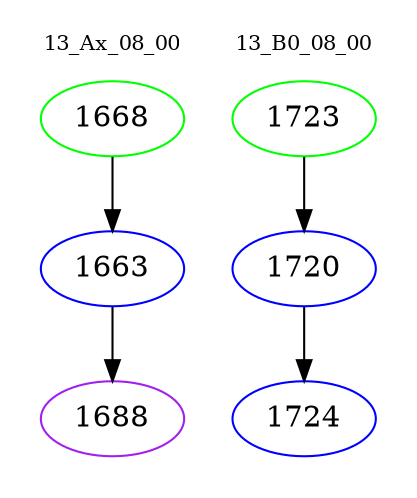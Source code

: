 digraph{
subgraph cluster_0 {
color = white
label = "13_Ax_08_00";
fontsize=10;
T0_1668 [label="1668", color="green"]
T0_1668 -> T0_1663 [color="black"]
T0_1663 [label="1663", color="blue"]
T0_1663 -> T0_1688 [color="black"]
T0_1688 [label="1688", color="purple"]
}
subgraph cluster_1 {
color = white
label = "13_B0_08_00";
fontsize=10;
T1_1723 [label="1723", color="green"]
T1_1723 -> T1_1720 [color="black"]
T1_1720 [label="1720", color="blue"]
T1_1720 -> T1_1724 [color="black"]
T1_1724 [label="1724", color="blue"]
}
}
